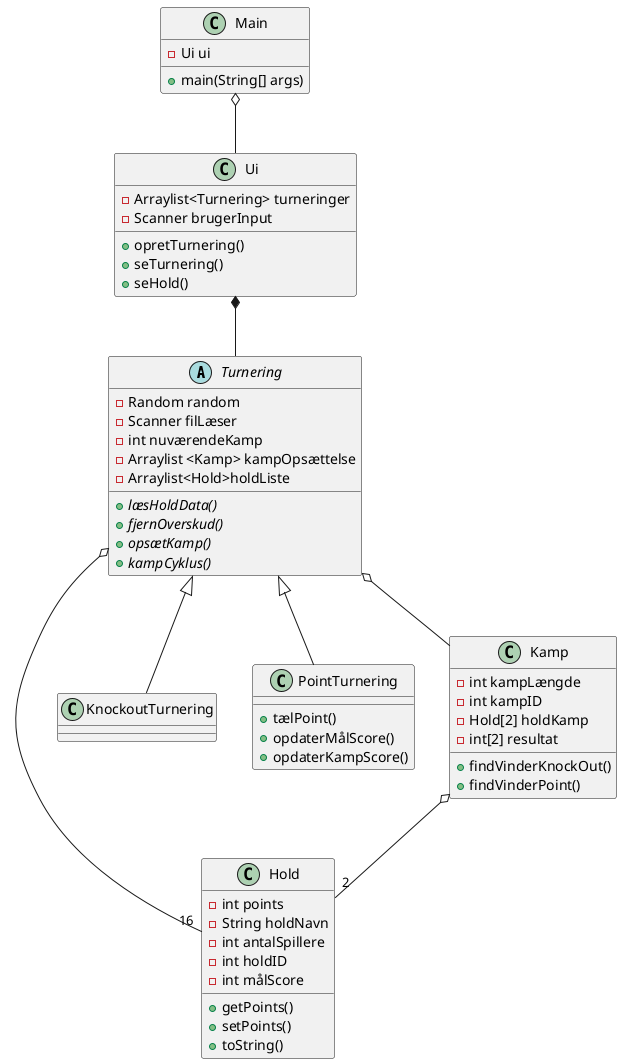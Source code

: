 @startuml
'https://plantuml.com/class-diagram

abstract class Turnering
class Main
class Hold
class KnockoutTurnering
class PointTurnering
class Kamp
Main o-- Ui
Ui *-- Turnering
Turnering <|-- KnockoutTurnering
Turnering<|-- PointTurnering
Turnering o-- "16" Hold
Turnering o-- Kamp
Kamp o-- "2" Hold

class Ui{
 - Arraylist<Turnering> turneringer
 - Scanner brugerInput
 + opretTurnering()
 + seTurnering()
 + seHold()
}

class Main {
 + main(String[] args)
 - Ui ui
}
class Kamp{
- int kampLængde
- int kampID
- Hold[2] holdKamp
- int[2] resultat
+ findVinderKnockOut()
+ findVinderPoint()
}

class Hold{
- int points
- String holdNavn
- int antalSpillere
- int holdID
- int målScore
+ getPoints()
+ setPoints()
+ toString()

}
abstract class Turnering{
- Random random
- Scanner filLæser
- int nuværendeKamp
- Arraylist <Kamp> kampOpsættelse
- Arraylist<Hold>holdListe
+ {abstract}læsHoldData()
+ {abstract}fjernOverskud()
+ {abstract}opsætKamp()
+ {abstract}kampCyklus()
}
class KnockoutTurnering{

}
class PointTurnering{
+ tælPoint()
+ opdaterMålScore()
+ opdaterKampScore()
}


@enduml